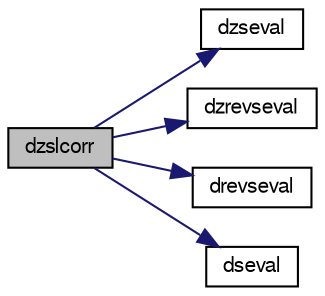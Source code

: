 digraph "dzslcorr"
{
  edge [fontname="FreeSans",fontsize="10",labelfontname="FreeSans",labelfontsize="10"];
  node [fontname="FreeSans",fontsize="10",shape=record];
  rankdir="LR";
  Node1 [label="dzslcorr",height=0.2,width=0.4,color="black", fillcolor="grey75", style="filled", fontcolor="black"];
  Node1 -> Node2 [color="midnightblue",fontsize="10",style="solid",fontname="FreeSans"];
  Node2 [label="dzseval",height=0.2,width=0.4,color="black", fillcolor="white", style="filled",URL="$dzseval_8f90.html#a0a4b5759876c235cfa7e96a904e0aefd",tooltip=" DZSEVAL evaluates real scalar polynomial at complex number.  "];
  Node1 -> Node3 [color="midnightblue",fontsize="10",style="solid",fontname="FreeSans"];
  Node3 [label="dzrevseval",height=0.2,width=0.4,color="black", fillcolor="white", style="filled",URL="$dzrevseval_8f90.html#a6ac1bc6b4e40077104de50d3e7113870",tooltip=" DZREVSEVAL evaluates the reversal of a real scalar polynomial at a complex number.  "];
  Node1 -> Node4 [color="midnightblue",fontsize="10",style="solid",fontname="FreeSans"];
  Node4 [label="drevseval",height=0.2,width=0.4,color="black", fillcolor="white", style="filled",URL="$drevseval_8f90.html#a601888eaec65a235fb6417473947aa37",tooltip=" DREVSEVAL evaluates the reversal of a real scalar polynomial at a real number.  "];
  Node1 -> Node5 [color="midnightblue",fontsize="10",style="solid",fontname="FreeSans"];
  Node5 [label="dseval",height=0.2,width=0.4,color="black", fillcolor="white", style="filled",URL="$dseval_8f90.html#a59299c96f28205c90ee80f6fd7a76f11",tooltip=" DSEVAL evaluates a real scalar polynomial at a real number.  "];
}
